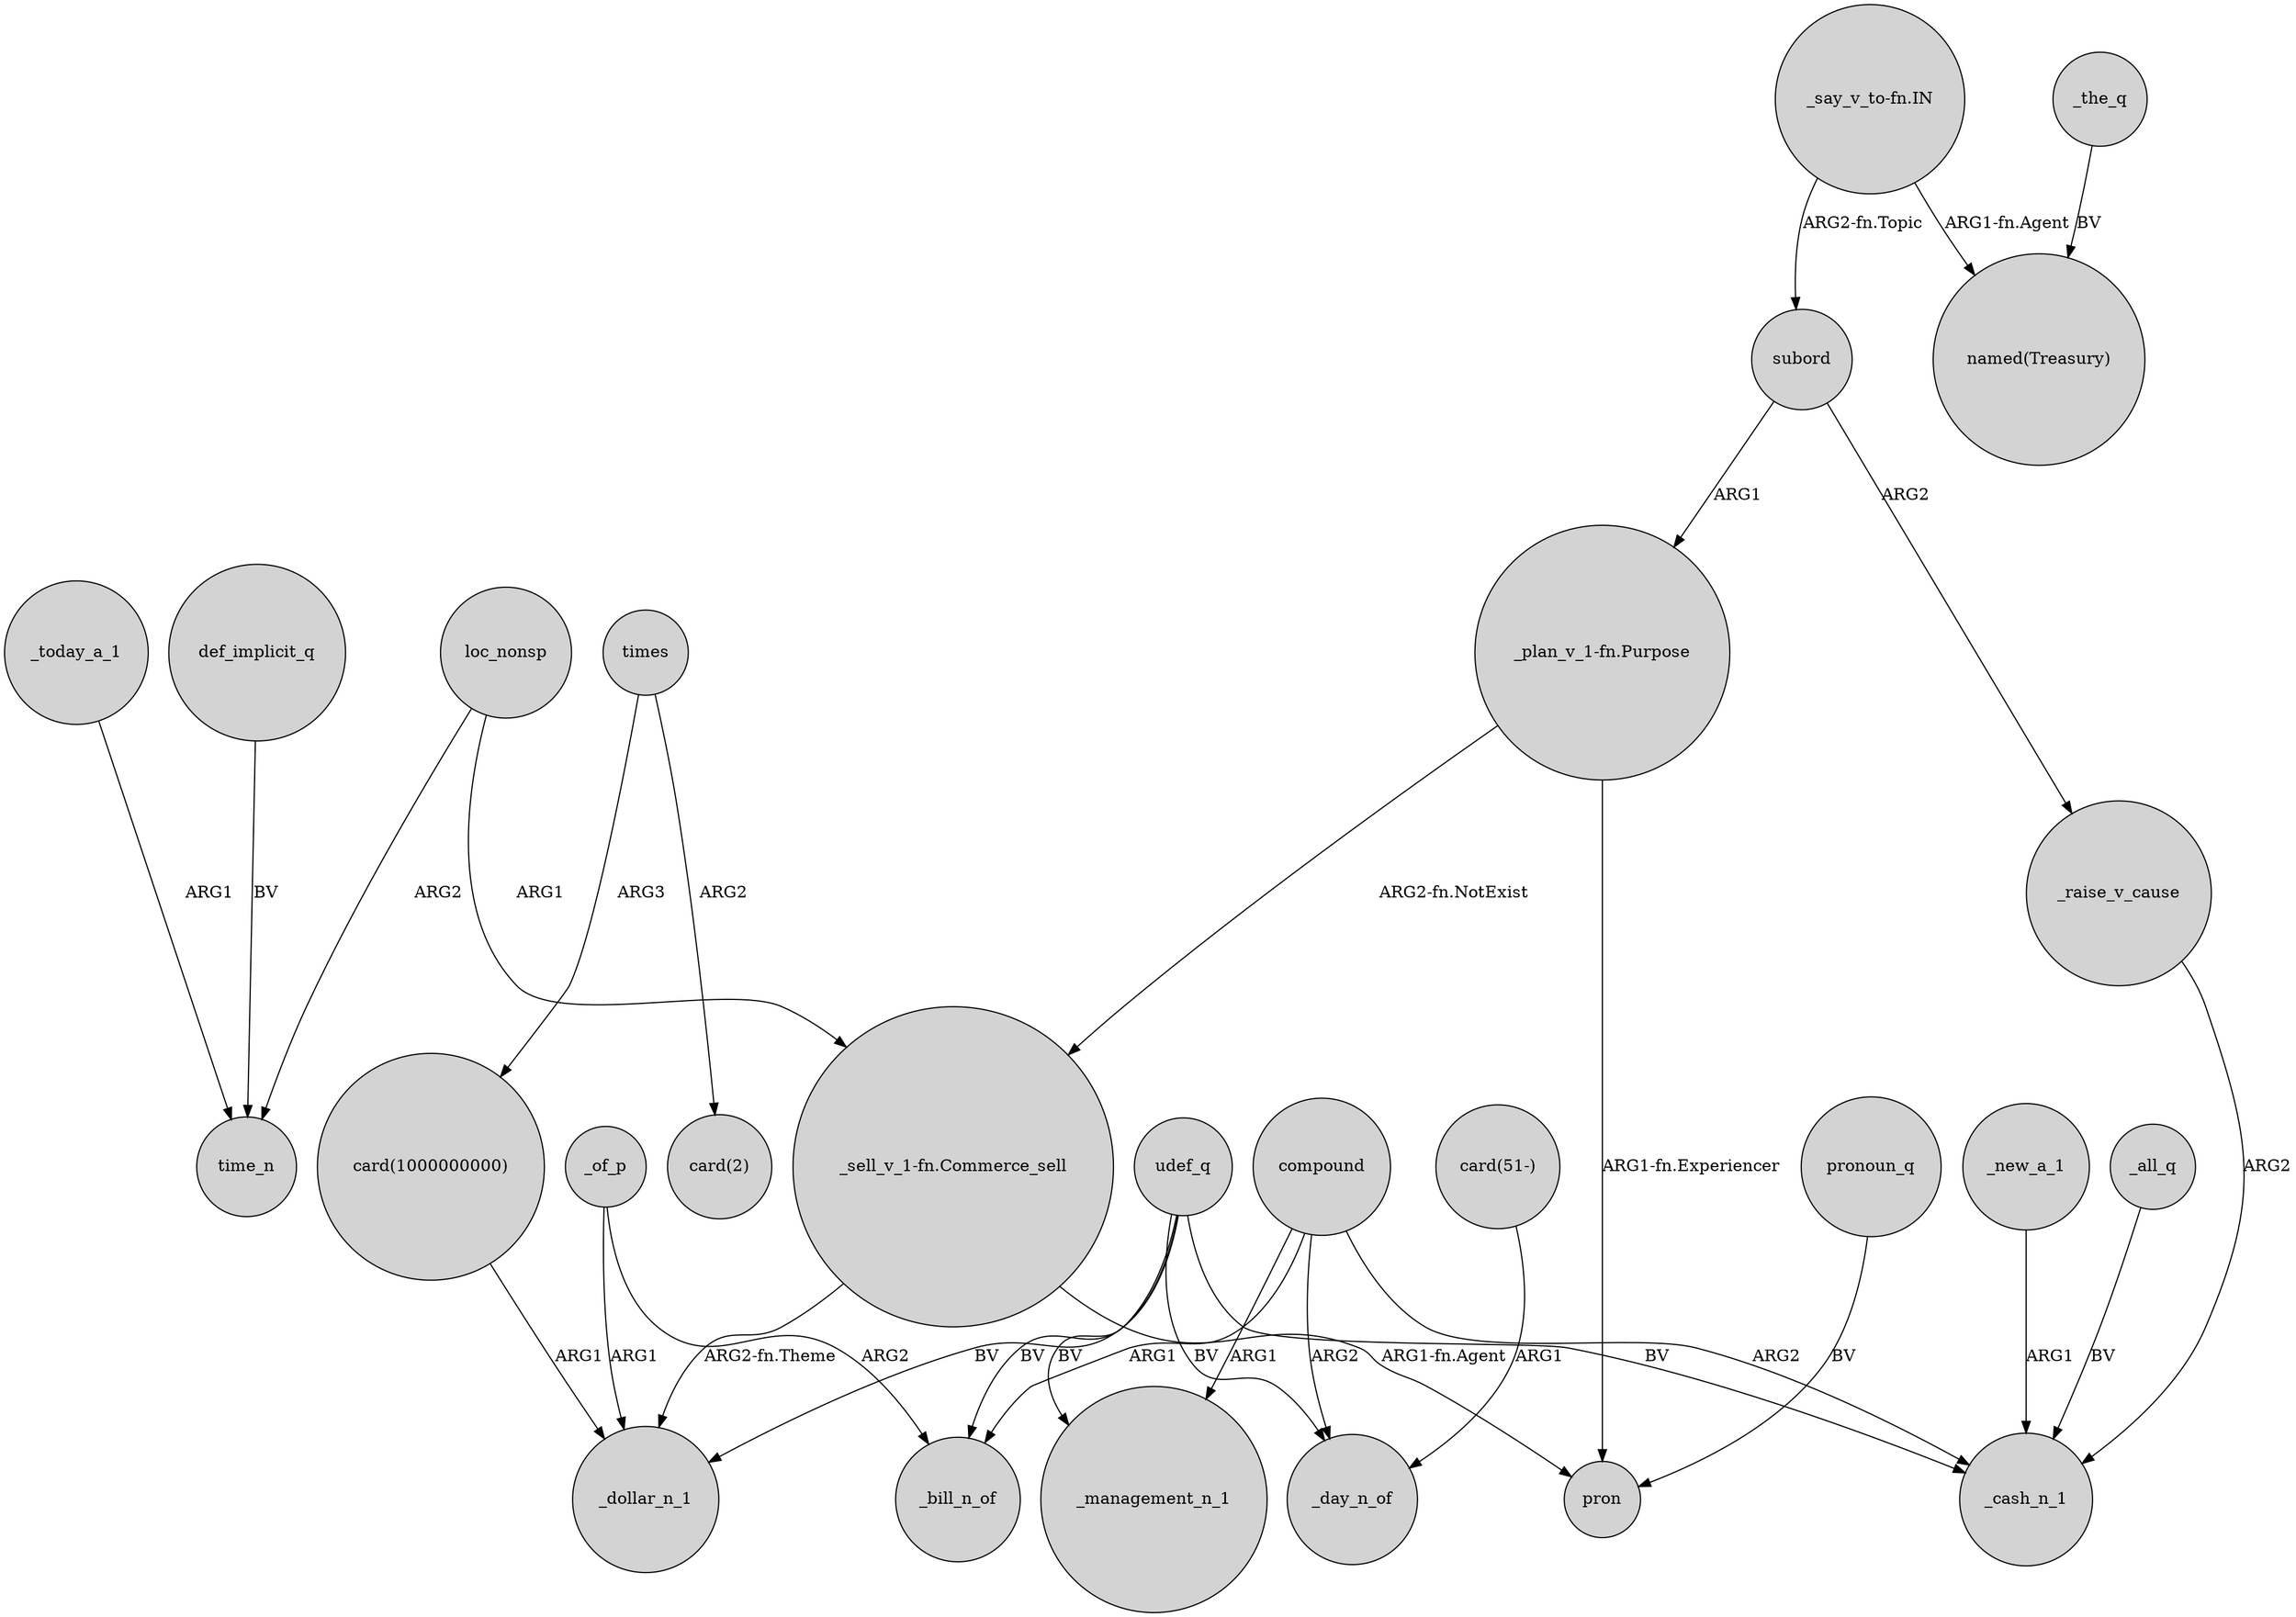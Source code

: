 digraph {
	node [shape=circle style=filled]
	_today_a_1 -> time_n [label=ARG1]
	compound -> _bill_n_of [label=ARG1]
	"card(51-)" -> _day_n_of [label=ARG1]
	udef_q -> _cash_n_1 [label=BV]
	_of_p -> _dollar_n_1 [label=ARG1]
	_all_q -> _cash_n_1 [label=BV]
	_new_a_1 -> _cash_n_1 [label=ARG1]
	"_plan_v_1-fn.Purpose" -> pron [label="ARG1-fn.Experiencer"]
	compound -> _day_n_of [label=ARG2]
	udef_q -> _bill_n_of [label=BV]
	udef_q -> _day_n_of [label=BV]
	_of_p -> _bill_n_of [label=ARG2]
	udef_q -> _management_n_1 [label=BV]
	loc_nonsp -> time_n [label=ARG2]
	times -> "card(1000000000)" [label=ARG3]
	"_say_v_to-fn.IN" -> "named(Treasury)" [label="ARG1-fn.Agent"]
	pronoun_q -> pron [label=BV]
	"_sell_v_1-fn.Commerce_sell" -> _dollar_n_1 [label="ARG2-fn.Theme"]
	"_say_v_to-fn.IN" -> subord [label="ARG2-fn.Topic"]
	"_plan_v_1-fn.Purpose" -> "_sell_v_1-fn.Commerce_sell" [label="ARG2-fn.NotExist"]
	subord -> _raise_v_cause [label=ARG2]
	times -> "card(2)" [label=ARG2]
	_the_q -> "named(Treasury)" [label=BV]
	subord -> "_plan_v_1-fn.Purpose" [label=ARG1]
	_raise_v_cause -> _cash_n_1 [label=ARG2]
	compound -> _cash_n_1 [label=ARG2]
	"_sell_v_1-fn.Commerce_sell" -> pron [label="ARG1-fn.Agent"]
	loc_nonsp -> "_sell_v_1-fn.Commerce_sell" [label=ARG1]
	"card(1000000000)" -> _dollar_n_1 [label=ARG1]
	compound -> _management_n_1 [label=ARG1]
	udef_q -> _dollar_n_1 [label=BV]
	def_implicit_q -> time_n [label=BV]
}

